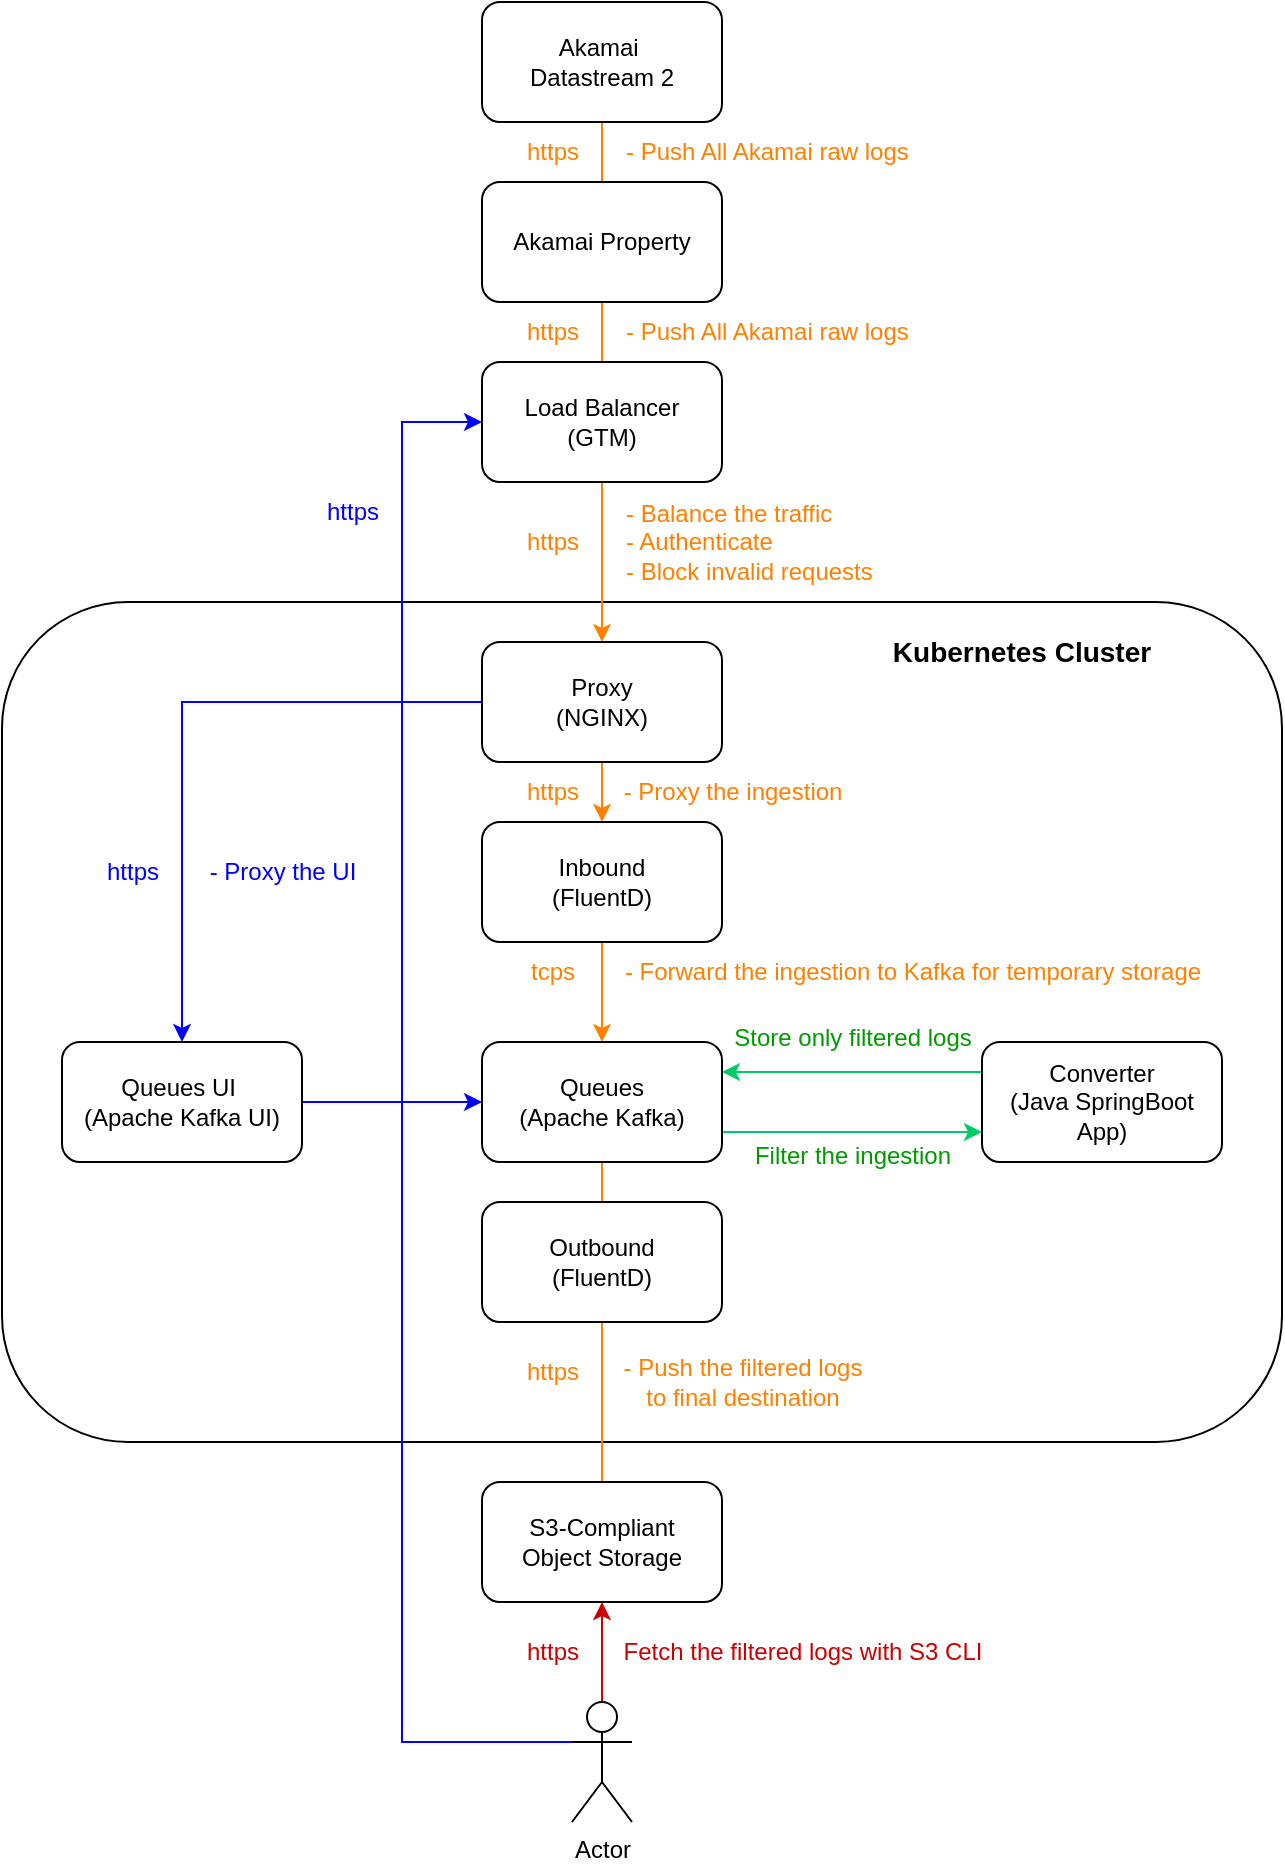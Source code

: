 <mxfile version="22.1.22" type="embed">
  <diagram name="Page-1" id="92RJ4OFCEY1Zh97tm0ry">
    <mxGraphModel dx="888" dy="1398" grid="1" gridSize="10" guides="1" tooltips="1" connect="1" arrows="1" fold="1" page="1" pageScale="1" pageWidth="1169" pageHeight="827" math="0" shadow="0">
      <root>
        <mxCell id="0" />
        <mxCell id="1" parent="0" />
        <mxCell id="40" value="" style="rounded=1;whiteSpace=wrap;html=1;" parent="1" vertex="1">
          <mxGeometry x="250" y="70" width="640" height="420" as="geometry" />
        </mxCell>
        <mxCell id="14" style="edgeStyle=orthogonalEdgeStyle;rounded=0;orthogonalLoop=1;jettySize=auto;html=1;exitX=0.5;exitY=1;exitDx=0;exitDy=0;strokeColor=#FF8000;" parent="1" source="Ff-utBMH50buQREXnOfn-1" target="Ff-utBMH50buQREXnOfn-2" edge="1">
          <mxGeometry relative="1" as="geometry" />
        </mxCell>
        <mxCell id="Ff-utBMH50buQREXnOfn-1" value="Akamai&amp;nbsp;&lt;div&gt;Datastream 2&lt;/div&gt;" style="rounded=1;whiteSpace=wrap;html=1;" parent="1" vertex="1">
          <mxGeometry x="490" y="-230" width="120" height="60" as="geometry" />
        </mxCell>
        <mxCell id="13" style="edgeStyle=orthogonalEdgeStyle;rounded=0;orthogonalLoop=1;jettySize=auto;html=1;exitX=0.5;exitY=1;exitDx=0;exitDy=0;strokeColor=#FF8000;" parent="1" source="Ff-utBMH50buQREXnOfn-2" target="Ff-utBMH50buQREXnOfn-3" edge="1">
          <mxGeometry relative="1" as="geometry" />
        </mxCell>
        <mxCell id="34" style="edgeStyle=orthogonalEdgeStyle;rounded=0;orthogonalLoop=1;jettySize=auto;html=1;entryX=0.5;entryY=0;entryDx=0;entryDy=0;strokeColor=#0000FF;" parent="1" source="Ff-utBMH50buQREXnOfn-2" target="30" edge="1">
          <mxGeometry relative="1" as="geometry" />
        </mxCell>
        <mxCell id="Ff-utBMH50buQREXnOfn-2" value="Proxy&lt;div&gt;(NGINX)&lt;/div&gt;" style="rounded=1;whiteSpace=wrap;html=1;" parent="1" vertex="1">
          <mxGeometry x="490" y="90" width="120" height="60" as="geometry" />
        </mxCell>
        <mxCell id="9" style="edgeStyle=orthogonalEdgeStyle;rounded=0;orthogonalLoop=1;jettySize=auto;html=1;exitX=0.5;exitY=1;exitDx=0;exitDy=0;entryX=0.5;entryY=0;entryDx=0;entryDy=0;strokeColor=#FF8000;" parent="1" source="Ff-utBMH50buQREXnOfn-3" target="Ff-utBMH50buQREXnOfn-4" edge="1">
          <mxGeometry relative="1" as="geometry" />
        </mxCell>
        <mxCell id="Ff-utBMH50buQREXnOfn-3" value="Inbound&lt;div&gt;(FluentD)&lt;/div&gt;" style="rounded=1;whiteSpace=wrap;html=1;" parent="1" vertex="1">
          <mxGeometry x="490" y="180" width="120" height="60" as="geometry" />
        </mxCell>
        <mxCell id="7" style="rounded=0;orthogonalLoop=1;jettySize=auto;html=1;exitX=0.5;exitY=1;exitDx=0;exitDy=0;strokeColor=#FF8000;" parent="1" source="Ff-utBMH50buQREXnOfn-4" target="Ff-utBMH50buQREXnOfn-6" edge="1">
          <mxGeometry relative="1" as="geometry">
            <Array as="points">
              <mxPoint x="550" y="530" />
            </Array>
          </mxGeometry>
        </mxCell>
        <mxCell id="12" style="edgeStyle=orthogonalEdgeStyle;rounded=0;orthogonalLoop=1;jettySize=auto;html=1;exitX=1;exitY=0.75;exitDx=0;exitDy=0;entryX=0;entryY=0.75;entryDx=0;entryDy=0;fontColor=#009900;strokeColor=#00CC66;" parent="1" source="Ff-utBMH50buQREXnOfn-4" target="Ff-utBMH50buQREXnOfn-5" edge="1">
          <mxGeometry relative="1" as="geometry" />
        </mxCell>
        <mxCell id="Ff-utBMH50buQREXnOfn-4" value="Queues&lt;div&gt;(Apache Kafka)&lt;/div&gt;" style="rounded=1;whiteSpace=wrap;html=1;" parent="1" vertex="1">
          <mxGeometry x="490" y="290" width="120" height="60" as="geometry" />
        </mxCell>
        <mxCell id="11" style="edgeStyle=orthogonalEdgeStyle;rounded=0;orthogonalLoop=1;jettySize=auto;html=1;exitX=0;exitY=0.25;exitDx=0;exitDy=0;entryX=1;entryY=0.25;entryDx=0;entryDy=0;fontColor=#009900;strokeColor=#00CC66;" parent="1" source="Ff-utBMH50buQREXnOfn-5" target="Ff-utBMH50buQREXnOfn-4" edge="1">
          <mxGeometry relative="1" as="geometry" />
        </mxCell>
        <mxCell id="Ff-utBMH50buQREXnOfn-5" value="Converter&lt;div&gt;(Java SpringBoot App)&lt;/div&gt;" style="rounded=1;whiteSpace=wrap;html=1;" parent="1" vertex="1">
          <mxGeometry x="740" y="290" width="120" height="60" as="geometry" />
        </mxCell>
        <mxCell id="Ff-utBMH50buQREXnOfn-6" value="S3-Compliant&lt;div&gt;Object Storage&lt;/div&gt;" style="rounded=1;whiteSpace=wrap;html=1;" parent="1" vertex="1">
          <mxGeometry x="490" y="510" width="120" height="60" as="geometry" />
        </mxCell>
        <mxCell id="15" value="https" style="text;html=1;align=center;verticalAlign=middle;resizable=0;points=[];autosize=1;strokeColor=none;fillColor=none;fontColor=#FF8000;" parent="1" vertex="1">
          <mxGeometry x="500" y="25" width="50" height="30" as="geometry" />
        </mxCell>
        <mxCell id="16" value="- Balance the traffic&lt;br&gt;- Authenticate&lt;br&gt;- Block invalid requests" style="text;html=1;align=left;verticalAlign=middle;resizable=0;points=[];autosize=1;strokeColor=none;fillColor=none;fontColor=#FF8000;" parent="1" vertex="1">
          <mxGeometry x="560" y="10" width="150" height="60" as="geometry" />
        </mxCell>
        <mxCell id="17" value="https" style="text;html=1;align=center;verticalAlign=middle;resizable=0;points=[];autosize=1;strokeColor=none;fillColor=none;fontColor=#FF8000;" parent="1" vertex="1">
          <mxGeometry x="500" y="150" width="50" height="30" as="geometry" />
        </mxCell>
        <mxCell id="18" value="- Proxy the ingestion" style="text;html=1;align=center;verticalAlign=middle;resizable=0;points=[];autosize=1;strokeColor=none;fillColor=none;fontColor=#FF8000;" parent="1" vertex="1">
          <mxGeometry x="550" y="150" width="130" height="30" as="geometry" />
        </mxCell>
        <mxCell id="19" value="- Forward the ingestion to Kafka for temporary storage" style="text;html=1;align=center;verticalAlign=middle;resizable=0;points=[];autosize=1;strokeColor=none;fillColor=none;fontColor=#FF8000;" parent="1" vertex="1">
          <mxGeometry x="550" y="240" width="310" height="30" as="geometry" />
        </mxCell>
        <mxCell id="20" value="tcps" style="text;html=1;align=center;verticalAlign=middle;resizable=0;points=[];autosize=1;strokeColor=none;fillColor=none;fontColor=#FF8000;" parent="1" vertex="1">
          <mxGeometry x="500" y="240" width="50" height="30" as="geometry" />
        </mxCell>
        <mxCell id="21" value="Filter the ingestion" style="text;html=1;align=center;verticalAlign=middle;resizable=0;points=[];autosize=1;strokeColor=none;fillColor=none;fontColor=#009900;" parent="1" vertex="1">
          <mxGeometry x="615" y="332" width="120" height="30" as="geometry" />
        </mxCell>
        <mxCell id="22" value="Store only filtered logs" style="text;html=1;align=center;verticalAlign=middle;resizable=0;points=[];autosize=1;strokeColor=none;fillColor=none;fontColor=#009900;" parent="1" vertex="1">
          <mxGeometry x="605" y="272.5" width="140" height="30" as="geometry" />
        </mxCell>
        <mxCell id="28" style="edgeStyle=orthogonalEdgeStyle;rounded=0;orthogonalLoop=1;jettySize=auto;html=1;fontColor=#CC0000;strokeColor=#CC0000;entryX=0.5;entryY=1;entryDx=0;entryDy=0;" parent="1" source="25" edge="1" target="Ff-utBMH50buQREXnOfn-6">
          <mxGeometry relative="1" as="geometry">
            <mxPoint x="550" y="590" as="targetPoint" />
          </mxGeometry>
        </mxCell>
        <mxCell id="41" style="edgeStyle=orthogonalEdgeStyle;rounded=0;orthogonalLoop=1;jettySize=auto;html=1;entryX=0;entryY=0.5;entryDx=0;entryDy=0;strokeColor=#0000FF;exitX=0;exitY=0.333;exitDx=0;exitDy=0;exitPerimeter=0;" parent="1" source="25" target="37" edge="1">
          <mxGeometry relative="1" as="geometry">
            <Array as="points">
              <mxPoint x="450" y="640" />
              <mxPoint x="450" y="-20" />
            </Array>
          </mxGeometry>
        </mxCell>
        <mxCell id="25" value="Actor" style="shape=umlActor;verticalLabelPosition=bottom;verticalAlign=top;html=1;" parent="1" vertex="1">
          <mxGeometry x="535" y="620" width="30" height="60" as="geometry" />
        </mxCell>
        <mxCell id="26" value="Fetch the filtered logs with S3 CLI" style="text;html=1;align=center;verticalAlign=middle;resizable=0;points=[];autosize=1;strokeColor=none;fillColor=none;fontColor=#CC0000;" parent="1" vertex="1">
          <mxGeometry x="550" y="580" width="200" height="30" as="geometry" />
        </mxCell>
        <mxCell id="29" value="https" style="text;html=1;align=center;verticalAlign=middle;resizable=0;points=[];autosize=1;strokeColor=none;fillColor=none;fontColor=#CC0000;" parent="1" vertex="1">
          <mxGeometry x="500" y="580" width="50" height="30" as="geometry" />
        </mxCell>
        <mxCell id="31" style="edgeStyle=orthogonalEdgeStyle;rounded=0;orthogonalLoop=1;jettySize=auto;html=1;entryX=0;entryY=0.5;entryDx=0;entryDy=0;strokeColor=#0000FF;" parent="1" source="30" target="Ff-utBMH50buQREXnOfn-4" edge="1">
          <mxGeometry relative="1" as="geometry" />
        </mxCell>
        <mxCell id="30" value="&lt;div&gt;Queues UI&amp;nbsp;&lt;/div&gt;&lt;div&gt;(Apache Kafka UI)&lt;/div&gt;" style="rounded=1;whiteSpace=wrap;html=1;" parent="1" vertex="1">
          <mxGeometry x="280" y="290" width="120" height="60" as="geometry" />
        </mxCell>
        <mxCell id="33" value="https" style="text;html=1;align=center;verticalAlign=middle;resizable=0;points=[];autosize=1;strokeColor=none;fillColor=none;fontColor=#0000FF;" parent="1" vertex="1">
          <mxGeometry x="400" y="10" width="50" height="30" as="geometry" />
        </mxCell>
        <mxCell id="35" value="https" style="text;html=1;align=center;verticalAlign=middle;resizable=0;points=[];autosize=1;strokeColor=none;fillColor=none;fontColor=#0000FF;" parent="1" vertex="1">
          <mxGeometry x="290" y="190" width="50" height="30" as="geometry" />
        </mxCell>
        <mxCell id="36" value="- Proxy the UI" style="text;html=1;align=center;verticalAlign=middle;resizable=0;points=[];autosize=1;strokeColor=none;fillColor=none;fontColor=#0000FF;" parent="1" vertex="1">
          <mxGeometry x="340" y="190" width="100" height="30" as="geometry" />
        </mxCell>
        <mxCell id="37" value="Load Balancer&lt;br&gt;(GTM)" style="rounded=1;whiteSpace=wrap;html=1;" parent="1" vertex="1">
          <mxGeometry x="490" y="-50" width="120" height="60" as="geometry" />
        </mxCell>
        <mxCell id="38" value="- Push All Akamai raw logs" style="text;html=1;align=left;verticalAlign=middle;resizable=0;points=[];autosize=1;strokeColor=none;fillColor=none;fontColor=#FF8000;" parent="1" vertex="1">
          <mxGeometry x="560" y="-170" width="160" height="30" as="geometry" />
        </mxCell>
        <mxCell id="39" value="https" style="text;html=1;align=center;verticalAlign=middle;resizable=0;points=[];autosize=1;strokeColor=none;fillColor=none;fontColor=#FF8000;" parent="1" vertex="1">
          <mxGeometry x="500" y="-170" width="50" height="30" as="geometry" />
        </mxCell>
        <mxCell id="42" value="Akamai Property" style="rounded=1;whiteSpace=wrap;html=1;" vertex="1" parent="1">
          <mxGeometry x="490" y="-140" width="120" height="60" as="geometry" />
        </mxCell>
        <mxCell id="43" value="- Push All Akamai raw logs" style="text;html=1;align=left;verticalAlign=middle;resizable=0;points=[];autosize=1;strokeColor=none;fillColor=none;fontColor=#FF8000;" vertex="1" parent="1">
          <mxGeometry x="560" y="-80" width="160" height="30" as="geometry" />
        </mxCell>
        <mxCell id="44" value="https" style="text;html=1;align=center;verticalAlign=middle;resizable=0;points=[];autosize=1;strokeColor=none;fillColor=none;fontColor=#FF8000;" vertex="1" parent="1">
          <mxGeometry x="500" y="-80" width="50" height="30" as="geometry" />
        </mxCell>
        <mxCell id="45" value="&lt;b style=&quot;font-size: 14px;&quot;&gt;Kubernetes Cluster&lt;/b&gt;" style="text;html=1;strokeColor=none;fillColor=none;align=center;verticalAlign=middle;whiteSpace=wrap;rounded=0;fontSize=14;" vertex="1" parent="1">
          <mxGeometry x="680" y="80" width="160" height="30" as="geometry" />
        </mxCell>
        <mxCell id="48" value="&lt;div&gt;Outbound&lt;/div&gt;&lt;div&gt;(FluentD)&lt;/div&gt;" style="rounded=1;whiteSpace=wrap;html=1;" vertex="1" parent="1">
          <mxGeometry x="490" y="370" width="120" height="60" as="geometry" />
        </mxCell>
        <mxCell id="49" value="- Push the filtered logs&lt;br&gt;to final destination" style="text;html=1;align=center;verticalAlign=middle;resizable=0;points=[];autosize=1;strokeColor=none;fillColor=none;fontColor=#FF8000;" vertex="1" parent="1">
          <mxGeometry x="550" y="440" width="140" height="40" as="geometry" />
        </mxCell>
        <mxCell id="50" value="https" style="text;html=1;align=center;verticalAlign=middle;resizable=0;points=[];autosize=1;strokeColor=none;fillColor=none;fontColor=#FF8000;" vertex="1" parent="1">
          <mxGeometry x="500" y="440" width="50" height="30" as="geometry" />
        </mxCell>
      </root>
    </mxGraphModel>
  </diagram>
</mxfile>
